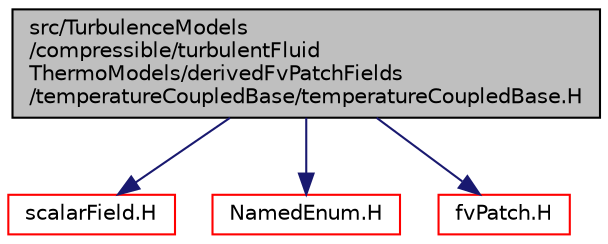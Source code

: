 digraph "src/TurbulenceModels/compressible/turbulentFluidThermoModels/derivedFvPatchFields/temperatureCoupledBase/temperatureCoupledBase.H"
{
  bgcolor="transparent";
  edge [fontname="Helvetica",fontsize="10",labelfontname="Helvetica",labelfontsize="10"];
  node [fontname="Helvetica",fontsize="10",shape=record];
  Node0 [label="src/TurbulenceModels\l/compressible/turbulentFluid\lThermoModels/derivedFvPatchFields\l/temperatureCoupledBase/temperatureCoupledBase.H",height=0.2,width=0.4,color="black", fillcolor="grey75", style="filled", fontcolor="black"];
  Node0 -> Node1 [color="midnightblue",fontsize="10",style="solid",fontname="Helvetica"];
  Node1 [label="scalarField.H",height=0.2,width=0.4,color="red",URL="$a10370.html"];
  Node0 -> Node84 [color="midnightblue",fontsize="10",style="solid",fontname="Helvetica"];
  Node84 [label="NamedEnum.H",height=0.2,width=0.4,color="red",URL="$a09485.html"];
  Node0 -> Node94 [color="midnightblue",fontsize="10",style="solid",fontname="Helvetica"];
  Node94 [label="fvPatch.H",height=0.2,width=0.4,color="red",URL="$a03866.html"];
}
